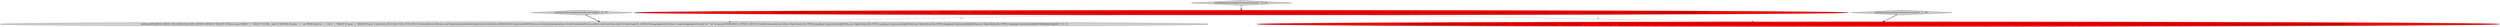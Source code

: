 digraph {
4 [style = filled, label = "testTimeseriesLosAngelesViaPlannerConfig['0', '0', '1']", fillcolor = lightgray, shape = diamond image = "AAA0AAABBB3BBB"];
3 [style = filled, label = "testTimeseriesLosAngelesViaQueryContext['0', '1', '0']", fillcolor = lightgray, shape = diamond image = "AAA0AAABBB2BBB"];
1 [style = filled, label = "testTimeseriesLosAngelesViaQueryContext['1', '0', '0']", fillcolor = lightgray, shape = diamond image = "AAA0AAABBB1BBB"];
0 [style = filled, label = "testQuery(PLANNER_CONFIG_DEFAULT,QUERY_CONTEXT_LOS_ANGELES,\"SELECT SUM(cnt), gran FROM (\" + \" SELECT FLOOR(__time TO MONTH) AS gran,\" + \" cnt FROM druid.foo\" + \") AS x\" + \"GROUP BY gran\" + \"ORDER BY gran\",CalciteTests.REGULAR_USER_AUTH_RESULT,ImmutableList.of(Druids.newTimeseriesQueryBuilder().dataSource(CalciteTests.DATASOURCE1).intervals(QSS(Filtration.eternity())).granularity(new PeriodGranularity(Period.months(1),null,DateTimes.inferTzFromString(LOS_ANGELES))).aggregators(AGGS(new LongSumAggregatorFactory(\"a0\",\"cnt\"))).context(TIMESERIES_CONTEXT_LOS_ANGELES).build()),ImmutableList.of(new Object((((edu.fdu.CPPDG.tinypdg.pe.ExpressionInfo@8d17d8,new Object((((edu.fdu.CPPDG.tinypdg.pe.ExpressionInfo@8d17e0,new Object((((edu.fdu.CPPDG.tinypdg.pe.ExpressionInfo@8d17e8,new Object((((edu.fdu.CPPDG.tinypdg.pe.ExpressionInfo@8d17f0))@@@3@@@['1', '0', '0']", fillcolor = red, shape = ellipse image = "AAA1AAABBB1BBB"];
5 [style = filled, label = "testQuery(PLANNER_CONFIG_LOS_ANGELES,QUERY_CONTEXT_DEFAULT,\"SELECT SUM(cnt), gran FROM (\" + \" SELECT FLOOR(__time TO MONTH) AS gran,\" + \" cnt FROM druid.foo\" + \") AS x\" + \"GROUP BY gran\" + \"ORDER BY gran\",CalciteTests.REGULAR_USER_AUTH_RESULT,ImmutableList.of(Druids.newTimeseriesQueryBuilder().dataSource(CalciteTests.DATASOURCE1).intervals(QSS(Filtration.eternity())).granularity(new PeriodGranularity(Period.months(1),null,DateTimes.inferTzFromString(LOS_ANGELES))).aggregators(AGGS(new LongSumAggregatorFactory(\"a0\",\"cnt\"))).context(TIMESERIES_CONTEXT_DEFAULT).build()),ImmutableList.of(new Object((((edu.fdu.CPPDG.tinypdg.pe.ExpressionInfo@8d189e,new Object((((edu.fdu.CPPDG.tinypdg.pe.ExpressionInfo@8d18a6,new Object((((edu.fdu.CPPDG.tinypdg.pe.ExpressionInfo@8d18ae,new Object((((edu.fdu.CPPDG.tinypdg.pe.ExpressionInfo@8d18b6))@@@3@@@['0', '0', '1']", fillcolor = lightgray, shape = ellipse image = "AAA0AAABBB3BBB"];
2 [style = filled, label = "testQuery(PLANNER_CONFIG_DEFAULT,QUERY_CONTEXT_LOS_ANGELES,\"SELECT SUM(cnt), gran FROM (\" + \" SELECT FLOOR(__time TO MONTH) AS gran,\" + \" cnt FROM druid.foo\" + \") AS x\" + \"GROUP BY gran\" + \"ORDER BY gran\",CalciteTests.REGULAR_USER_AUTH_RESULT,ImmutableList.of(Druids.newTimeseriesQueryBuilder().dataSource(CalciteTests.DATASOURCE1).intervals(querySegmentSpec(Filtration.eternity())).granularity(new PeriodGranularity(Period.months(1),null,DateTimes.inferTzFromString(LOS_ANGELES))).aggregators(aggregators(new LongSumAggregatorFactory(\"a0\",\"cnt\"))).context(TIMESERIES_CONTEXT_LOS_ANGELES).build()),ImmutableList.of(new Object((((edu.fdu.CPPDG.tinypdg.pe.ExpressionInfo@8d183b,new Object((((edu.fdu.CPPDG.tinypdg.pe.ExpressionInfo@8d1843,new Object((((edu.fdu.CPPDG.tinypdg.pe.ExpressionInfo@8d184b,new Object((((edu.fdu.CPPDG.tinypdg.pe.ExpressionInfo@8d1853))@@@3@@@['0', '1', '0']", fillcolor = red, shape = ellipse image = "AAA1AAABBB2BBB"];
0->2 [style = dashed, label="0"];
1->0 [style = bold, label=""];
3->2 [style = bold, label=""];
0->5 [style = dashed, label="0"];
4->5 [style = bold, label=""];
}

